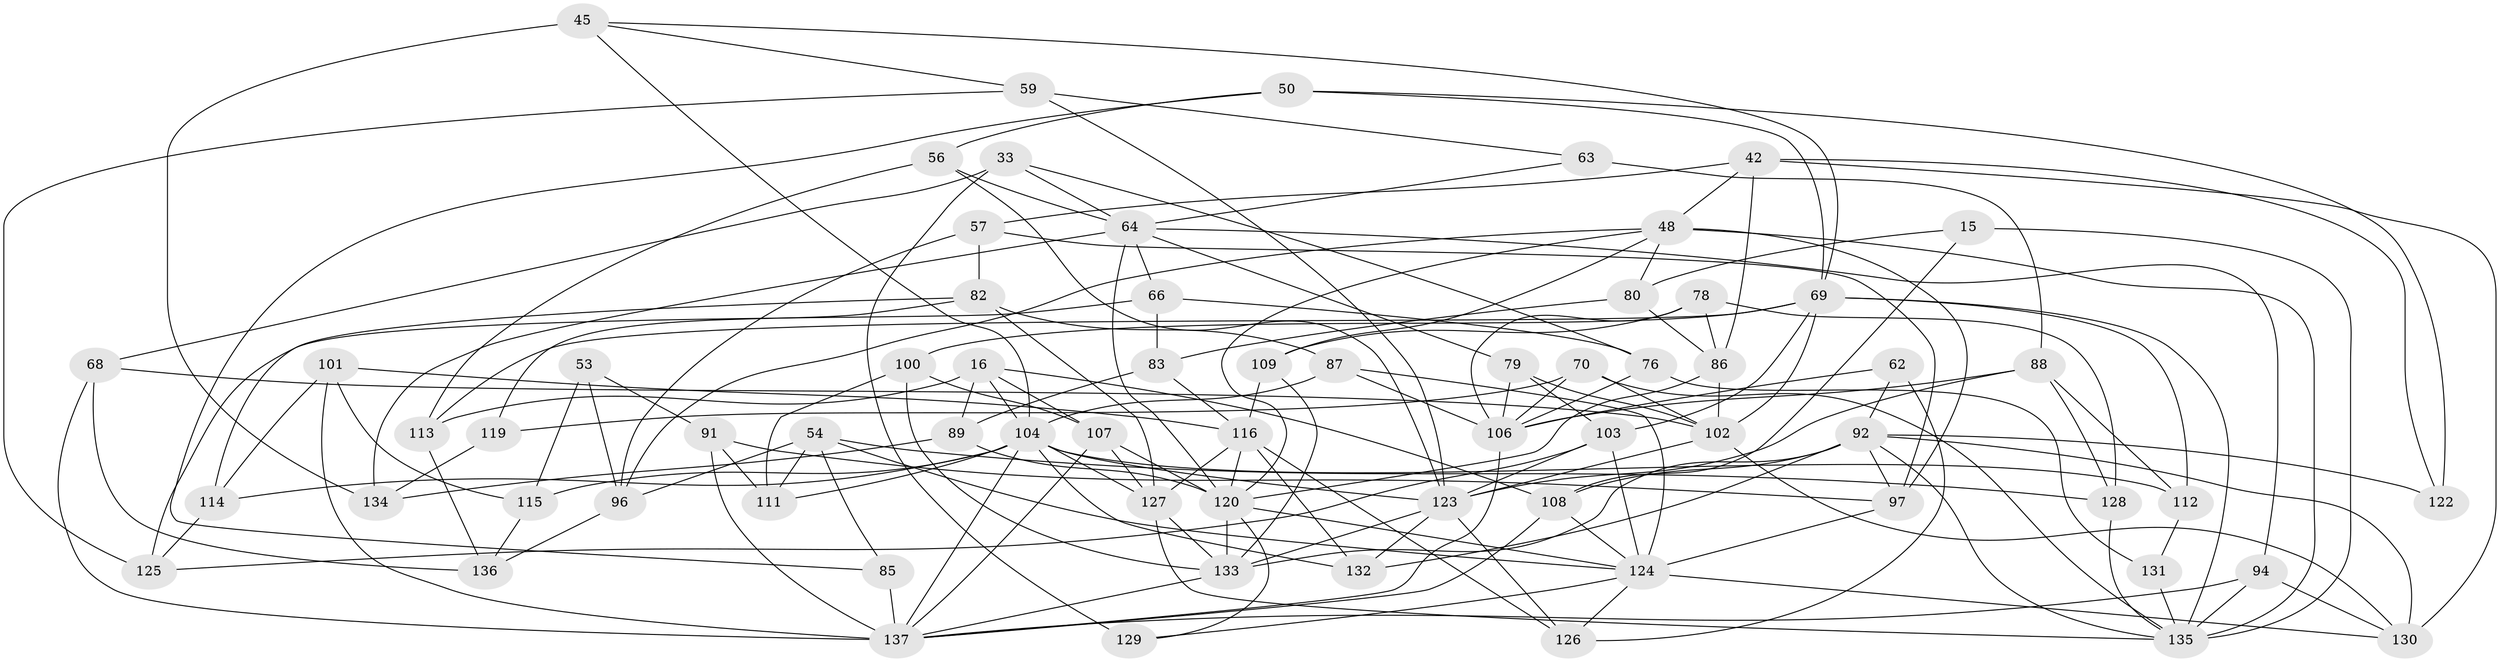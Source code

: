 // original degree distribution, {4: 1.0}
// Generated by graph-tools (version 1.1) at 2025/59/03/09/25 04:59:28]
// undirected, 68 vertices, 169 edges
graph export_dot {
graph [start="1"]
  node [color=gray90,style=filled];
  15;
  16 [super="+8"];
  33 [super="+19"];
  42 [super="+20"];
  45;
  48 [super="+7+14"];
  50;
  53;
  54 [super="+36"];
  56;
  57;
  59;
  62;
  63;
  64 [super="+4+44"];
  66;
  68 [super="+31"];
  69 [super="+24+58"];
  70;
  76;
  78;
  79;
  80;
  82 [super="+77"];
  83;
  85 [super="+81"];
  86 [super="+75"];
  87;
  88 [super="+3"];
  89;
  91;
  92 [super="+32+84"];
  94;
  96 [super="+13"];
  97 [super="+51"];
  100;
  101;
  102 [super="+46"];
  103 [super="+71"];
  104 [super="+1+34+98+65"];
  106 [super="+35+55"];
  107 [super="+18"];
  108 [super="+90"];
  109;
  111;
  112;
  113;
  114;
  115;
  116 [super="+61"];
  119;
  120 [super="+17+29+52+99"];
  122;
  123 [super="+9+47+105+49"];
  124 [super="+37+30"];
  125;
  126 [super="+22"];
  127 [super="+110+121"];
  128;
  129;
  130 [super="+118"];
  131;
  132;
  133 [super="+26+117"];
  134;
  135 [super="+25+93"];
  136;
  137 [super="+38+95+74"];
  15 -- 108;
  15 -- 80;
  15 -- 135 [weight=2];
  16 -- 89;
  16 -- 113;
  16 -- 108 [weight=2];
  16 -- 107;
  16 -- 104;
  33 -- 68 [weight=2];
  33 -- 129 [weight=2];
  33 -- 64;
  33 -- 76;
  42 -- 57;
  42 -- 48;
  42 -- 122;
  42 -- 130 [weight=2];
  42 -- 86;
  45 -- 134;
  45 -- 59;
  45 -- 104;
  45 -- 69;
  48 -- 109;
  48 -- 80;
  48 -- 96;
  48 -- 97 [weight=2];
  48 -- 135;
  48 -- 120;
  50 -- 56;
  50 -- 122;
  50 -- 69;
  50 -- 85;
  53 -- 91;
  53 -- 96 [weight=2];
  53 -- 115;
  54 -- 111;
  54 -- 85 [weight=2];
  54 -- 128;
  54 -- 96;
  54 -- 124;
  56 -- 113;
  56 -- 64;
  56 -- 123;
  57 -- 82;
  57 -- 97;
  57 -- 96;
  59 -- 63;
  59 -- 125;
  59 -- 123;
  62 -- 92;
  62 -- 126 [weight=2];
  62 -- 106;
  63 -- 88 [weight=2];
  63 -- 64;
  64 -- 66;
  64 -- 134;
  64 -- 94;
  64 -- 79;
  64 -- 120;
  66 -- 76;
  66 -- 125;
  66 -- 83;
  68 -- 102;
  68 -- 136;
  68 -- 137 [weight=2];
  69 -- 112;
  69 -- 135 [weight=3];
  69 -- 113;
  69 -- 100;
  69 -- 103;
  69 -- 102;
  70 -- 119;
  70 -- 135;
  70 -- 106;
  70 -- 102;
  76 -- 131;
  76 -- 106;
  78 -- 86;
  78 -- 128;
  78 -- 109;
  78 -- 106;
  79 -- 103;
  79 -- 106;
  79 -- 102;
  80 -- 83;
  80 -- 86;
  82 -- 119 [weight=2];
  82 -- 114;
  82 -- 87;
  82 -- 127;
  83 -- 89;
  83 -- 116;
  85 -- 137 [weight=5];
  86 -- 102 [weight=2];
  86 -- 120;
  87 -- 106;
  87 -- 104;
  87 -- 124;
  88 -- 106;
  88 -- 112;
  88 -- 128;
  88 -- 123;
  89 -- 134;
  89 -- 120;
  91 -- 111;
  91 -- 97;
  91 -- 137;
  92 -- 135;
  92 -- 108;
  92 -- 97;
  92 -- 133 [weight=2];
  92 -- 130;
  92 -- 132;
  92 -- 122 [weight=2];
  94 -- 135;
  94 -- 130;
  94 -- 137;
  96 -- 136;
  97 -- 124;
  100 -- 111;
  100 -- 107;
  100 -- 133;
  101 -- 115;
  101 -- 114;
  101 -- 137;
  101 -- 116;
  102 -- 123 [weight=3];
  102 -- 130;
  103 -- 124 [weight=2];
  103 -- 123;
  103 -- 125;
  104 -- 137 [weight=4];
  104 -- 114;
  104 -- 112;
  104 -- 127;
  104 -- 111;
  104 -- 115;
  104 -- 132;
  104 -- 123;
  106 -- 137;
  107 -- 120;
  107 -- 127 [weight=2];
  107 -- 137;
  108 -- 124;
  108 -- 137;
  109 -- 133;
  109 -- 116;
  112 -- 131;
  113 -- 136;
  114 -- 125;
  115 -- 136;
  116 -- 120 [weight=2];
  116 -- 126;
  116 -- 132;
  116 -- 127;
  119 -- 134;
  120 -- 129;
  120 -- 133 [weight=3];
  120 -- 124;
  123 -- 126 [weight=2];
  123 -- 133 [weight=3];
  123 -- 132;
  124 -- 129;
  124 -- 130;
  124 -- 126;
  127 -- 135 [weight=2];
  127 -- 133;
  128 -- 135;
  131 -- 135 [weight=2];
  133 -- 137;
}
